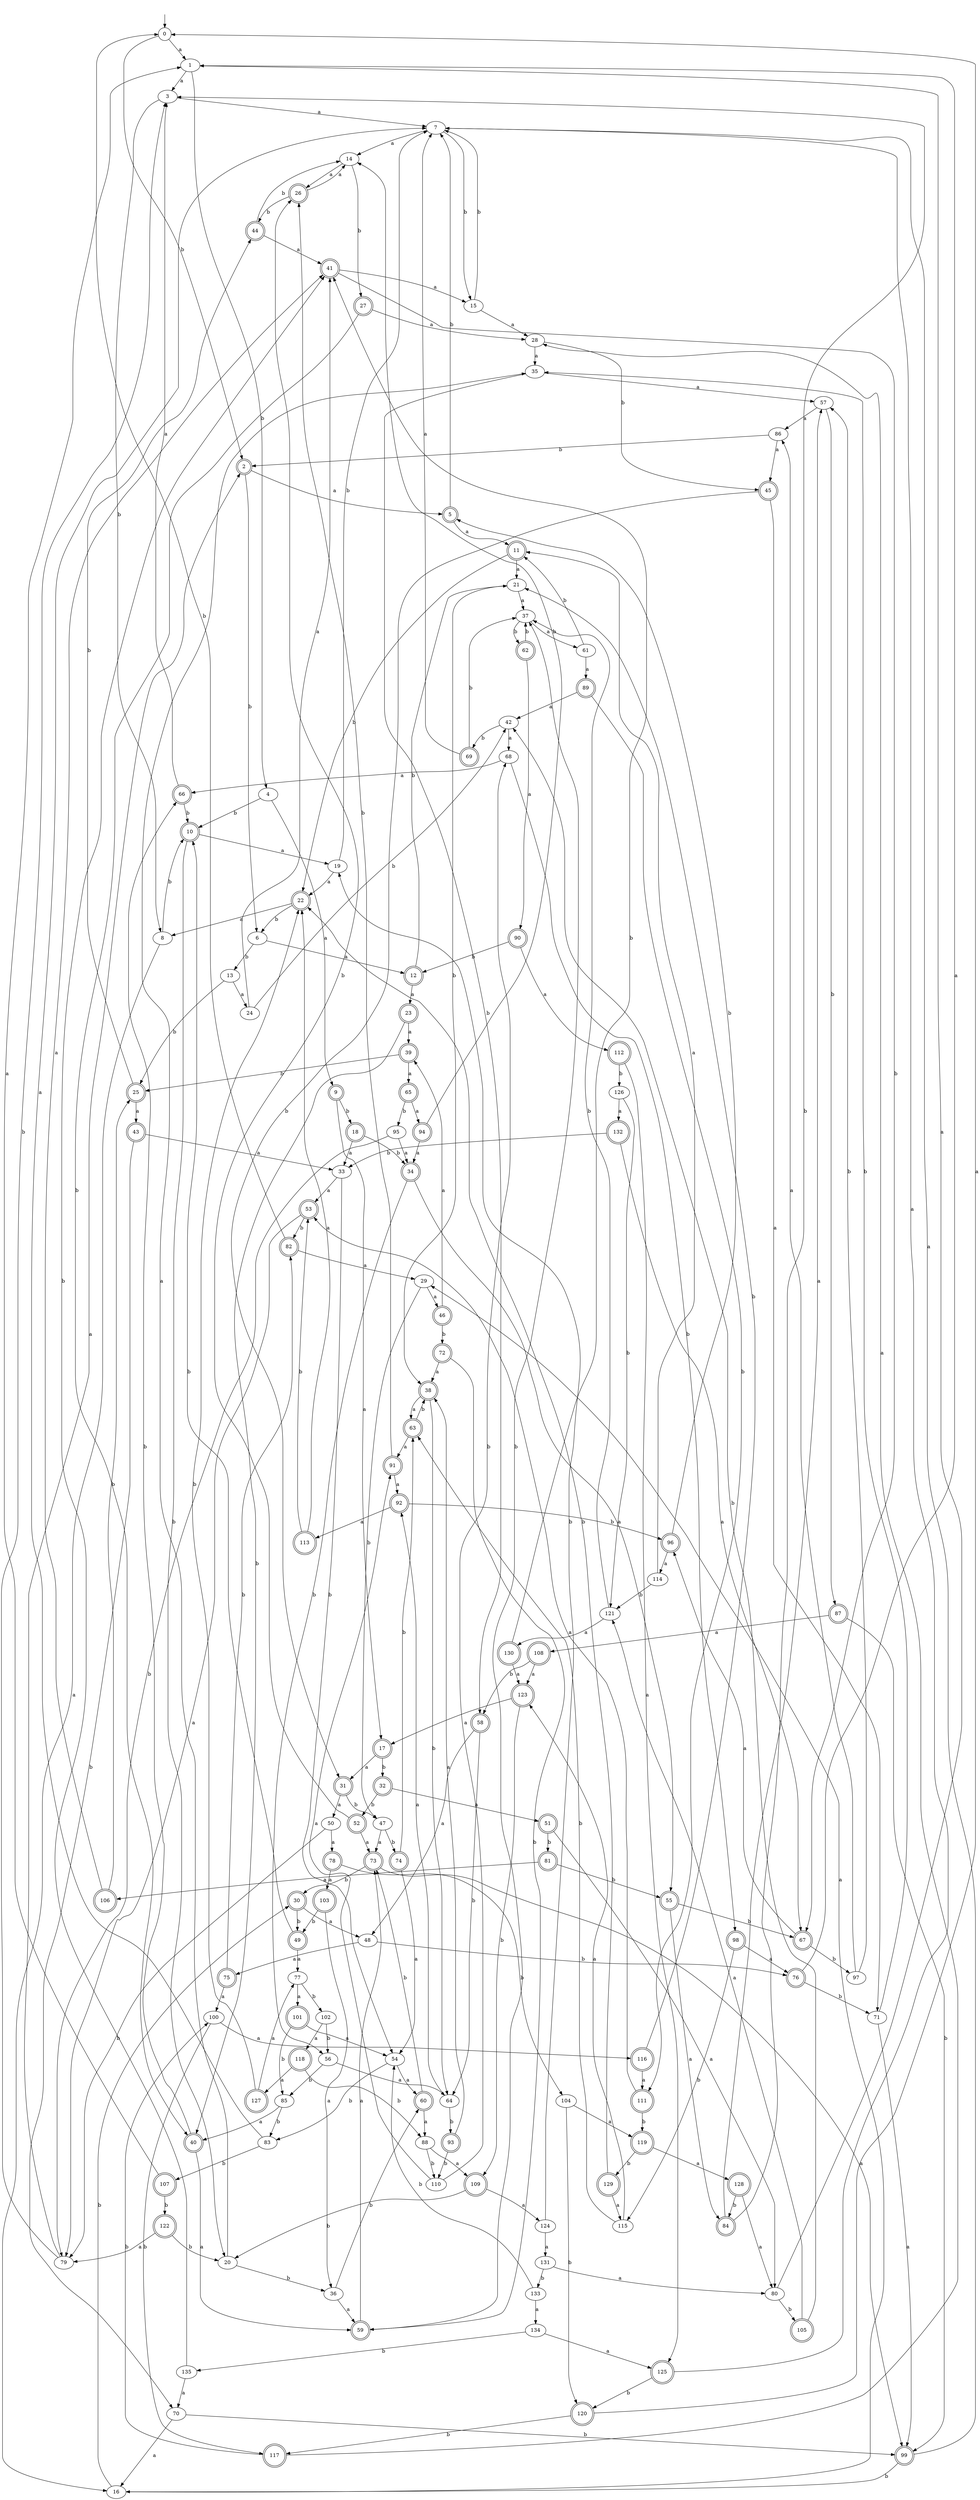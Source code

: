 digraph RandomDFA {
  __start0 [label="", shape=none];
  __start0 -> 0 [label=""];
  0 [shape=circle]
  0 -> 1 [label="a"]
  0 -> 2 [label="b"]
  1
  1 -> 3 [label="a"]
  1 -> 4 [label="b"]
  2 [shape=doublecircle]
  2 -> 5 [label="a"]
  2 -> 6 [label="b"]
  3
  3 -> 7 [label="a"]
  3 -> 8 [label="b"]
  4
  4 -> 9 [label="a"]
  4 -> 10 [label="b"]
  5 [shape=doublecircle]
  5 -> 11 [label="a"]
  5 -> 7 [label="b"]
  6
  6 -> 12 [label="a"]
  6 -> 13 [label="b"]
  7
  7 -> 14 [label="a"]
  7 -> 15 [label="b"]
  8
  8 -> 16 [label="a"]
  8 -> 10 [label="b"]
  9 [shape=doublecircle]
  9 -> 17 [label="a"]
  9 -> 18 [label="b"]
  10 [shape=doublecircle]
  10 -> 19 [label="a"]
  10 -> 20 [label="b"]
  11 [shape=doublecircle]
  11 -> 21 [label="a"]
  11 -> 22 [label="b"]
  12 [shape=doublecircle]
  12 -> 23 [label="a"]
  12 -> 21 [label="b"]
  13
  13 -> 24 [label="a"]
  13 -> 25 [label="b"]
  14
  14 -> 26 [label="a"]
  14 -> 27 [label="b"]
  15
  15 -> 28 [label="a"]
  15 -> 7 [label="b"]
  16
  16 -> 29 [label="a"]
  16 -> 30 [label="b"]
  17 [shape=doublecircle]
  17 -> 31 [label="a"]
  17 -> 32 [label="b"]
  18 [shape=doublecircle]
  18 -> 33 [label="a"]
  18 -> 34 [label="b"]
  19
  19 -> 22 [label="a"]
  19 -> 7 [label="b"]
  20
  20 -> 35 [label="a"]
  20 -> 36 [label="b"]
  21
  21 -> 37 [label="a"]
  21 -> 38 [label="b"]
  22 [shape=doublecircle]
  22 -> 8 [label="a"]
  22 -> 6 [label="b"]
  23 [shape=doublecircle]
  23 -> 39 [label="a"]
  23 -> 40 [label="b"]
  24
  24 -> 41 [label="a"]
  24 -> 42 [label="b"]
  25 [shape=doublecircle]
  25 -> 43 [label="a"]
  25 -> 44 [label="b"]
  26 [shape=doublecircle]
  26 -> 14 [label="a"]
  26 -> 44 [label="b"]
  27 [shape=doublecircle]
  27 -> 28 [label="a"]
  27 -> 40 [label="b"]
  28
  28 -> 35 [label="a"]
  28 -> 45 [label="b"]
  29
  29 -> 46 [label="a"]
  29 -> 47 [label="b"]
  30 [shape=doublecircle]
  30 -> 48 [label="a"]
  30 -> 49 [label="b"]
  31 [shape=doublecircle]
  31 -> 50 [label="a"]
  31 -> 47 [label="b"]
  32 [shape=doublecircle]
  32 -> 51 [label="a"]
  32 -> 52 [label="b"]
  33
  33 -> 53 [label="a"]
  33 -> 54 [label="b"]
  34 [shape=doublecircle]
  34 -> 55 [label="a"]
  34 -> 56 [label="b"]
  35
  35 -> 57 [label="a"]
  35 -> 58 [label="b"]
  36
  36 -> 59 [label="a"]
  36 -> 60 [label="b"]
  37
  37 -> 61 [label="a"]
  37 -> 62 [label="b"]
  38 [shape=doublecircle]
  38 -> 63 [label="a"]
  38 -> 64 [label="b"]
  39 [shape=doublecircle]
  39 -> 65 [label="a"]
  39 -> 25 [label="b"]
  40 [shape=doublecircle]
  40 -> 59 [label="a"]
  40 -> 66 [label="b"]
  41 [shape=doublecircle]
  41 -> 15 [label="a"]
  41 -> 67 [label="b"]
  42
  42 -> 68 [label="a"]
  42 -> 69 [label="b"]
  43 [shape=doublecircle]
  43 -> 33 [label="a"]
  43 -> 70 [label="b"]
  44 [shape=doublecircle]
  44 -> 41 [label="a"]
  44 -> 14 [label="b"]
  45 [shape=doublecircle]
  45 -> 71 [label="a"]
  45 -> 31 [label="b"]
  46 [shape=doublecircle]
  46 -> 39 [label="a"]
  46 -> 72 [label="b"]
  47
  47 -> 73 [label="a"]
  47 -> 74 [label="b"]
  48
  48 -> 75 [label="a"]
  48 -> 76 [label="b"]
  49 [shape=doublecircle]
  49 -> 77 [label="a"]
  49 -> 10 [label="b"]
  50
  50 -> 78 [label="a"]
  50 -> 79 [label="b"]
  51 [shape=doublecircle]
  51 -> 80 [label="a"]
  51 -> 81 [label="b"]
  52 [shape=doublecircle]
  52 -> 73 [label="a"]
  52 -> 26 [label="b"]
  53 [shape=doublecircle]
  53 -> 79 [label="a"]
  53 -> 82 [label="b"]
  54
  54 -> 60 [label="a"]
  54 -> 83 [label="b"]
  55 [shape=doublecircle]
  55 -> 84 [label="a"]
  55 -> 67 [label="b"]
  56
  56 -> 64 [label="a"]
  56 -> 85 [label="b"]
  57
  57 -> 86 [label="a"]
  57 -> 87 [label="b"]
  58 [shape=doublecircle]
  58 -> 48 [label="a"]
  58 -> 64 [label="b"]
  59 [shape=doublecircle]
  59 -> 73 [label="a"]
  59 -> 37 [label="b"]
  60 [shape=doublecircle]
  60 -> 88 [label="a"]
  60 -> 73 [label="b"]
  61
  61 -> 89 [label="a"]
  61 -> 11 [label="b"]
  62 [shape=doublecircle]
  62 -> 90 [label="a"]
  62 -> 37 [label="b"]
  63 [shape=doublecircle]
  63 -> 91 [label="a"]
  63 -> 38 [label="b"]
  64
  64 -> 92 [label="a"]
  64 -> 93 [label="b"]
  65 [shape=doublecircle]
  65 -> 94 [label="a"]
  65 -> 95 [label="b"]
  66 [shape=doublecircle]
  66 -> 3 [label="a"]
  66 -> 10 [label="b"]
  67 [shape=doublecircle]
  67 -> 96 [label="a"]
  67 -> 97 [label="b"]
  68
  68 -> 66 [label="a"]
  68 -> 98 [label="b"]
  69 [shape=doublecircle]
  69 -> 7 [label="a"]
  69 -> 37 [label="b"]
  70
  70 -> 16 [label="a"]
  70 -> 99 [label="b"]
  71
  71 -> 99 [label="a"]
  71 -> 35 [label="b"]
  72 [shape=doublecircle]
  72 -> 38 [label="a"]
  72 -> 59 [label="b"]
  73 [shape=doublecircle]
  73 -> 99 [label="a"]
  73 -> 30 [label="b"]
  74 [shape=doublecircle]
  74 -> 54 [label="a"]
  74 -> 63 [label="b"]
  75 [shape=doublecircle]
  75 -> 100 [label="a"]
  75 -> 82 [label="b"]
  76 [shape=doublecircle]
  76 -> 1 [label="a"]
  76 -> 71 [label="b"]
  77
  77 -> 101 [label="a"]
  77 -> 102 [label="b"]
  78 [shape=doublecircle]
  78 -> 103 [label="a"]
  78 -> 104 [label="b"]
  79
  79 -> 2 [label="a"]
  79 -> 3 [label="b"]
  80
  80 -> 1 [label="a"]
  80 -> 105 [label="b"]
  81 [shape=doublecircle]
  81 -> 106 [label="a"]
  81 -> 55 [label="b"]
  82 [shape=doublecircle]
  82 -> 29 [label="a"]
  82 -> 0 [label="b"]
  83
  83 -> 7 [label="a"]
  83 -> 107 [label="b"]
  84 [shape=doublecircle]
  84 -> 57 [label="a"]
  84 -> 3 [label="b"]
  85
  85 -> 40 [label="a"]
  85 -> 83 [label="b"]
  86
  86 -> 45 [label="a"]
  86 -> 2 [label="b"]
  87 [shape=doublecircle]
  87 -> 108 [label="a"]
  87 -> 99 [label="b"]
  88
  88 -> 109 [label="a"]
  88 -> 110 [label="b"]
  89 [shape=doublecircle]
  89 -> 42 [label="a"]
  89 -> 111 [label="b"]
  90 [shape=doublecircle]
  90 -> 112 [label="a"]
  90 -> 12 [label="b"]
  91 [shape=doublecircle]
  91 -> 92 [label="a"]
  91 -> 26 [label="b"]
  92 [shape=doublecircle]
  92 -> 113 [label="a"]
  92 -> 96 [label="b"]
  93 [shape=doublecircle]
  93 -> 38 [label="a"]
  93 -> 110 [label="b"]
  94 [shape=doublecircle]
  94 -> 34 [label="a"]
  94 -> 14 [label="b"]
  95
  95 -> 34 [label="a"]
  95 -> 79 [label="b"]
  96 [shape=doublecircle]
  96 -> 114 [label="a"]
  96 -> 5 [label="b"]
  97
  97 -> 86 [label="a"]
  97 -> 57 [label="b"]
  98 [shape=doublecircle]
  98 -> 76 [label="a"]
  98 -> 115 [label="b"]
  99 [shape=doublecircle]
  99 -> 7 [label="a"]
  99 -> 16 [label="b"]
  100
  100 -> 116 [label="a"]
  100 -> 117 [label="b"]
  101 [shape=doublecircle]
  101 -> 54 [label="a"]
  101 -> 85 [label="b"]
  102
  102 -> 118 [label="a"]
  102 -> 56 [label="b"]
  103 [shape=doublecircle]
  103 -> 36 [label="a"]
  103 -> 49 [label="b"]
  104
  104 -> 119 [label="a"]
  104 -> 120 [label="b"]
  105 [shape=doublecircle]
  105 -> 121 [label="a"]
  105 -> 42 [label="b"]
  106 [shape=doublecircle]
  106 -> 41 [label="a"]
  106 -> 25 [label="b"]
  107 [shape=doublecircle]
  107 -> 1 [label="a"]
  107 -> 122 [label="b"]
  108 [shape=doublecircle]
  108 -> 123 [label="a"]
  108 -> 58 [label="b"]
  109 [shape=doublecircle]
  109 -> 124 [label="a"]
  109 -> 20 [label="b"]
  110
  110 -> 91 [label="a"]
  110 -> 68 [label="b"]
  111 [shape=doublecircle]
  111 -> 53 [label="a"]
  111 -> 119 [label="b"]
  112 [shape=doublecircle]
  112 -> 125 [label="a"]
  112 -> 126 [label="b"]
  113 [shape=doublecircle]
  113 -> 22 [label="a"]
  113 -> 53 [label="b"]
  114
  114 -> 11 [label="a"]
  114 -> 121 [label="b"]
  115
  115 -> 123 [label="a"]
  115 -> 63 [label="b"]
  116 [shape=doublecircle]
  116 -> 111 [label="a"]
  116 -> 21 [label="b"]
  117 [shape=doublecircle]
  117 -> 28 [label="a"]
  117 -> 100 [label="b"]
  118 [shape=doublecircle]
  118 -> 127 [label="a"]
  118 -> 88 [label="b"]
  119 [shape=doublecircle]
  119 -> 128 [label="a"]
  119 -> 129 [label="b"]
  120 [shape=doublecircle]
  120 -> 0 [label="a"]
  120 -> 117 [label="b"]
  121
  121 -> 130 [label="a"]
  121 -> 37 [label="b"]
  122 [shape=doublecircle]
  122 -> 79 [label="a"]
  122 -> 20 [label="b"]
  123 [shape=doublecircle]
  123 -> 17 [label="a"]
  123 -> 109 [label="b"]
  124
  124 -> 131 [label="a"]
  124 -> 19 [label="b"]
  125 [shape=doublecircle]
  125 -> 7 [label="a"]
  125 -> 120 [label="b"]
  126
  126 -> 132 [label="a"]
  126 -> 121 [label="b"]
  127 [shape=doublecircle]
  127 -> 77 [label="a"]
  127 -> 22 [label="b"]
  128 [shape=doublecircle]
  128 -> 80 [label="a"]
  128 -> 84 [label="b"]
  129 [shape=doublecircle]
  129 -> 115 [label="a"]
  129 -> 22 [label="b"]
  130 [shape=doublecircle]
  130 -> 123 [label="a"]
  130 -> 41 [label="b"]
  131
  131 -> 80 [label="a"]
  131 -> 133 [label="b"]
  132 [shape=doublecircle]
  132 -> 67 [label="a"]
  132 -> 33 [label="b"]
  133
  133 -> 134 [label="a"]
  133 -> 54 [label="b"]
  134
  134 -> 125 [label="a"]
  134 -> 135 [label="b"]
  135
  135 -> 70 [label="a"]
  135 -> 41 [label="b"]
}
